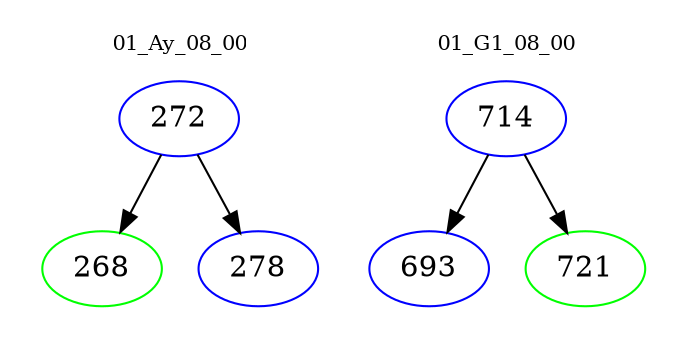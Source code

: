 digraph{
subgraph cluster_0 {
color = white
label = "01_Ay_08_00";
fontsize=10;
T0_272 [label="272", color="blue"]
T0_272 -> T0_268 [color="black"]
T0_268 [label="268", color="green"]
T0_272 -> T0_278 [color="black"]
T0_278 [label="278", color="blue"]
}
subgraph cluster_1 {
color = white
label = "01_G1_08_00";
fontsize=10;
T1_714 [label="714", color="blue"]
T1_714 -> T1_693 [color="black"]
T1_693 [label="693", color="blue"]
T1_714 -> T1_721 [color="black"]
T1_721 [label="721", color="green"]
}
}
